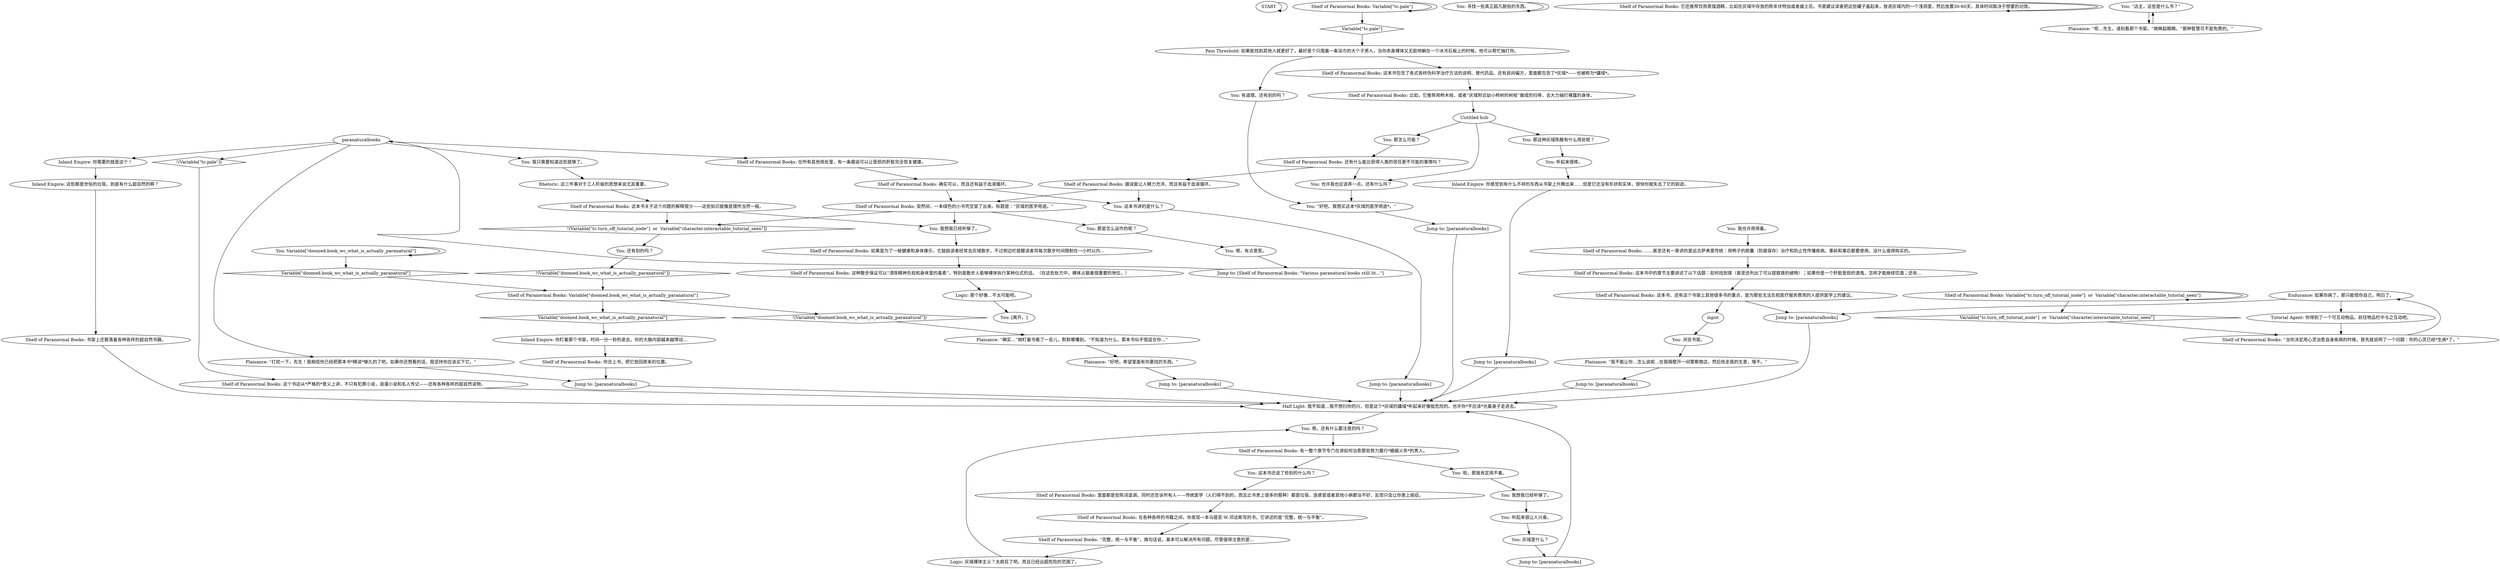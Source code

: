 # BOOKSTORE / PARANORMAL
# Shelf of paranormal books.
# ==================================================
digraph G {
	  0 [label="START"];
	  1 [label="input"];
	  2 [label="You: 那是怎么运作的呢？"];
	  3 [label="You: 灰域是什么？"];
	  4 [label="Shelf of Paranormal Books: 确实可以，而且还有益于血液循环。"];
	  5 [label="Logic: 那个好像…不太可能吧。"];
	  6 [label="Inland Empire: 你需要的就是这个！"];
	  7 [label="You: 浏览书架。"];
	  8 [label="Shelf of Paranormal Books: 这个书店从*严格的*意义上讲，不只有犯罪小说，浪漫小说和名人传记——还有各种各样的超自然读物。"];
	  9 [label="Half Light: 我不知道…我不想扫你的兴，但是这个*灰域的疆域*听起来好像挺危险的。也许你*不应该*光着身子走进去。"];
	  10 [label="paranaturalbooks"];
	  11 [label="Shelf of Paranormal Books: 书架上还散落着各种各样的超自然书籍。"];
	  12 [label="Jump to: [paranaturalbooks]"];
	  13 [label="Plaisance: “确实…”她盯着书看了一会儿，默默嘟囔到。“不知道为什么，那本书似乎很适合你…”"];
	  14 [label="Inland Empire: 你感觉到有什么不祥的东西从书架上升腾出来……但是它还没有形状和实体，很快你就失去了它的踪迹。"];
	  15 [label="Shelf of Paranormal Books: 据说能让人精力充沛，而且有益于血液循环。"];
	  16 [label="You: 有道理。还有别的吗？"];
	  17 [label="You: 听起来很疼。"];
	  18 [label="Shelf of Paranormal Books: 在所有其他用处里，有一条据说可以让受损的肝脏完全恢复健康。"];
	  19 [label="You: “好吧。我想买这本*灰域的医学用途*。”"];
	  20 [label="Shelf of Paranormal Books: 如果是为了一般健康和身体康乐，它鼓励读者经常去灰域散步，不过侧边栏提醒读者将每次散步时间限制在一小时以内…"];
	  21 [label="Jump to: [paranaturalbooks]"];
	  22 [label="Shelf of Paranormal Books: 这本书关于这个问题的解释很少——这些知识就像是理所当然一般。"];
	  23 [label="Shelf of Paranormal Books: 这本书、还有这个书架上其他很多书的重点，是为那些无法负担医疗服务费用的人提供医学上的建议。"];
	  24 [label="Shelf of Paranormal Books: ……甚至还有一章讲的是远古萨弗里传统：用鸭子的胆囊（防腐保存）治疗和防止性传播疾病。事前和事后都要使用。没什么值得购买的。"];
	  25 [label="Plaisance: “打扰一下，先生！我相信你已经把那本书*精读*够久的了吧。如果你还想看的话，我坚持你应该买下它。”"];
	  26 [label="You: 寻找一些真正超凡脱俗的东西。"];
	  27 [label="You: Variable[\"doomed.book_wc_what_is_actually_paranatural\"]"];
	  28 [label="Variable[\"doomed.book_wc_what_is_actually_paranatural\"]", shape=diamond];
	  29 [label="!(Variable[\"doomed.book_wc_what_is_actually_paranatural\"])", shape=diamond];
	  30 [label="Shelf of Paranormal Books: 它还推荐饮用蒸馏酒精，比如在灰域中存放的陈年伏特加或者威士忌。书里建议读者把这些罐子盖起来，放进灰域内的一个浅洞里，然后放置30-60天，具体时间取决于想要的功效。"];
	  31 [label="You: 那这种灰域陈酿有什么用处呢？"];
	  32 [label="You: 也许我也应该弄一点。还有什么吗？"];
	  33 [label="You: 我想我已经听够了。"];
	  34 [label="You: 我只需要知道这些就够了。"];
	  35 [label="You: “店主，这些是什么书？”"];
	  36 [label="Plaisance: “我不能让你…怎么说呢…在我隔壁开一间警察商店，然后抢走我的生意，哦不。”"];
	  37 [label="Shelf of Paranormal Books: 在各种各样的书籍之间，你发现一本马提亚·W·邓达斯写的书。它讲述的是“完整，统一与平衡”。"];
	  38 [label="Shelf of Paranormal Books: “完整，统一与平衡”，换句话说，基本可以解决所有问题。尽管值得注意的是…"];
	  39 [label="Rhetoric: 这三件事对于工人阶级的思想来说尤其重要。"];
	  40 [label="Jump to: [paranaturalbooks]"];
	  41 [label="Jump to: [paranaturalbooks]"];
	  42 [label="You: 嗯，有点意思。"];
	  43 [label="Shelf of Paranormal Books: 里面都是些陈词滥调，同时还告诉所有人——传统医学（人们得不到的，而且比书贵上很多的那种）都是垃圾，连感冒或者其他小病都治不好，反而只会让你患上癌症。"];
	  44 [label="Shelf of Paranormal Books: 这本书中的章节主要讲述了以下话题：如何找到镁（甚至还列出了可以提取镁的植物）；如果你是一个肝脏受损的酒鬼，怎样才能继续饮酒；还有…"];
	  45 [label="Inland Empire: 这些都是世俗的垃圾。到底有什么超自然的啊？"];
	  46 [label="Shelf of Paranormal Books: Variable[\"tc.pale\"]"];
	  47 [label="Variable[\"tc.pale\"]", shape=diamond];
	  48 [label="!(Variable[\"tc.pale\"])", shape=diamond];
	  49 [label="You: [离开。]"];
	  50 [label="Untitled hub"];
	  51 [label="Pain Threshold: 如果能找到其他人就更好了，最好是个只围着一条浴巾的大个子男人，当你赤身裸体又无助地躺在一个冰冷石板上的时候，他可以帮忙抽打你。"];
	  52 [label="Logic: 灰域裸体主义？太疯狂了吧。而且已经远超危险的范围了。"];
	  53 [label="Shelf of Paranormal Books: “当你决定用心灵治愈自身疾病的时候，首先就说明了一个问题：你的心灵已经*生病*了。”"];
	  54 [label="Jump to: [paranaturalbooks]"];
	  55 [label="Shelf of Paranormal Books: 这本书包含了各式各样伪科学治疗方法的说明、替代药品、还有民间偏方，里面都包含了*灰域*——也被称为*疆域*。"];
	  56 [label="You: 听起来很让人兴奋。"];
	  57 [label="Jump to: [paranaturalbooks]"];
	  58 [label="Shelf of Paranormal Books: Variable[\"tc.turn_off_tutorial_node\"]  or  Variable[\"character.interactable_tutorial_seen\"]"];
	  59 [label="Variable[\"tc.turn_off_tutorial_node\"]  or  Variable[\"character.interactable_tutorial_seen\"]", shape=diamond];
	  60 [label="!(Variable[\"tc.turn_off_tutorial_node\"]  or  Variable[\"character.interactable_tutorial_seen\"])", shape=diamond];
	  61 [label="You: 这本书讲的是什么？"];
	  62 [label="You: 我想我已经听够了。"];
	  63 [label="Shelf of Paranormal Books: 你合上书，把它放回原来的位置。"];
	  64 [label="Shelf of Paranormal Books: 突然间，一本绿色的小书凭空冒了出来。标题是：“灰域的医学用途。”"];
	  65 [label="You: 还有别的吗？"];
	  66 [label="Tutorial Agent: 你得到了一个可互动物品。前往物品栏中与之互动吧。"];
	  67 [label="You: 这本书还说了些别的什么吗？"];
	  68 [label="You: 我也许用得着。"];
	  69 [label="Inland Empire: 你盯着那个书架，时间一分一秒的逝去，你的大脑内部越来越悸动…"];
	  70 [label="Shelf of Paranormal Books: 比如，它推荐用桦木枝，或者“灰域附近幼小桦树的树枝”做成的扫帚，去大力抽打裸露的身体。"];
	  71 [label="You: 嗯。还有什么要注意的吗？"];
	  72 [label="You: 那怎么可能？"];
	  73 [label="Shelf of Paranormal Books: 这种散步保证可以“清除精神负担和身体里的毒素”，特别是散步人能够裸体执行某种仪式的话。（在这些处方中，裸体占据着很重要的地位。）"];
	  74 [label="Plaisance: “好吧，希望里面有你要找的东西。”"];
	  75 [label="Plaisance: “呃…先生，请别看那个书架。”她眯起眼睛。“那种智慧可不是免费的。”"];
	  76 [label="Endurance: 如果你病了，那只能怪你自己，明白了。"];
	  77 [label="Jump to: [Shelf of Paranormal Books: \"Various paranatural books still lit...\"]"];
	  78 [label="Shelf of Paranormal Books: Variable[\"doomed.book_wc_what_is_actually_paranatural\"]"];
	  79 [label="Variable[\"doomed.book_wc_what_is_actually_paranatural\"]", shape=diamond];
	  80 [label="!(Variable[\"doomed.book_wc_what_is_actually_paranatural\"])", shape=diamond];
	  81 [label="Shelf of Paranormal Books: 还有什么能比获得人类的信任更不可能的事情吗？"];
	  82 [label="You: 呃，那我肯定用不着。"];
	  83 [label="Jump to: [paranaturalbooks]"];
	  84 [label="Shelf of Paranormal Books: 有一整个章节专门在讲如何治愈那些努力履行*婚姻义务*的男人。"];
	  85 [label="Jump to: [paranaturalbooks]"];
	  0 -> 0
	  1 -> 7
	  2 -> 42
	  3 -> 21
	  4 -> 64
	  4 -> 61
	  5 -> 49
	  6 -> 45
	  7 -> 36
	  8 -> 9
	  9 -> 71
	  10 -> 34
	  10 -> 6
	  10 -> 48
	  10 -> 18
	  10 -> 25
	  11 -> 9
	  12 -> 9
	  13 -> 74
	  14 -> 83
	  15 -> 64
	  15 -> 61
	  16 -> 19
	  17 -> 14
	  18 -> 4
	  19 -> 12
	  20 -> 73
	  21 -> 9
	  22 -> 33
	  22 -> 60
	  23 -> 1
	  23 -> 41
	  24 -> 44
	  25 -> 85
	  26 -> 26
	  27 -> 27
	  27 -> 28
	  28 -> 78
	  29 -> 78
	  30 -> 30
	  31 -> 17
	  32 -> 19
	  33 -> 20
	  34 -> 39
	  35 -> 75
	  36 -> 40
	  37 -> 38
	  38 -> 52
	  39 -> 22
	  40 -> 9
	  41 -> 9
	  42 -> 77
	  43 -> 37
	  44 -> 23
	  45 -> 11
	  46 -> 46
	  46 -> 47
	  47 -> 51
	  48 -> 8
	  50 -> 72
	  50 -> 32
	  50 -> 31
	  51 -> 16
	  51 -> 55
	  52 -> 71
	  53 -> 76
	  54 -> 9
	  55 -> 70
	  56 -> 3
	  57 -> 9
	  58 -> 58
	  58 -> 59
	  59 -> 53
	  60 -> 65
	  61 -> 54
	  62 -> 56
	  63 -> 85
	  64 -> 33
	  64 -> 2
	  64 -> 60
	  65 -> 29
	  66 -> 53
	  67 -> 43
	  68 -> 24
	  69 -> 63
	  70 -> 50
	  71 -> 84
	  72 -> 81
	  73 -> 5
	  74 -> 57
	  75 -> 35
	  76 -> 41
	  76 -> 66
	  77 -> 10
	  78 -> 80
	  78 -> 79
	  79 -> 69
	  80 -> 13
	  81 -> 32
	  81 -> 15
	  82 -> 62
	  83 -> 9
	  84 -> 82
	  84 -> 67
	  85 -> 9
}

